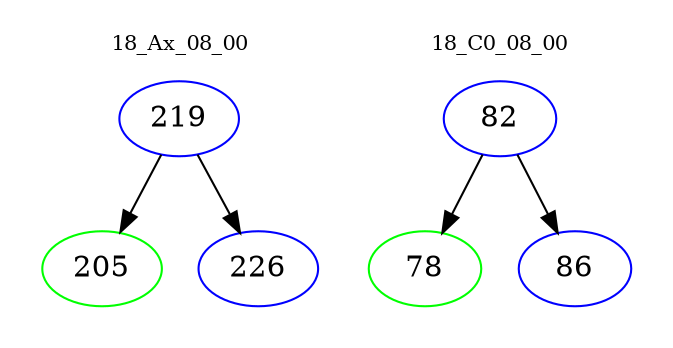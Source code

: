 digraph{
subgraph cluster_0 {
color = white
label = "18_Ax_08_00";
fontsize=10;
T0_219 [label="219", color="blue"]
T0_219 -> T0_205 [color="black"]
T0_205 [label="205", color="green"]
T0_219 -> T0_226 [color="black"]
T0_226 [label="226", color="blue"]
}
subgraph cluster_1 {
color = white
label = "18_C0_08_00";
fontsize=10;
T1_82 [label="82", color="blue"]
T1_82 -> T1_78 [color="black"]
T1_78 [label="78", color="green"]
T1_82 -> T1_86 [color="black"]
T1_86 [label="86", color="blue"]
}
}
